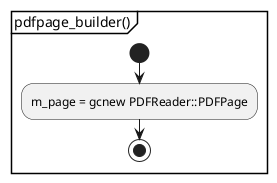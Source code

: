 @startuml pdfpage_builder
partition "pdfpage_builder()" {
start
	:m_page = gcnew PDFReader::PDFPage;
stop
}
@enduml

@startuml toPDFPage
partition "toPDFPage()" {
start
	:return m_page;
stop
}
@enduml

@startuml SetMediaBox
partition "SetMediaBox(media_box : const RectangleData&)" {
start
	:m_page.MediaBox = media_box;
stop
}
@enduml

@startuml SetContents
partition "SetContents(page_content : const PDFContents&)" {
start
	:m_page.Contents = page_content;
stop
}
@enduml
